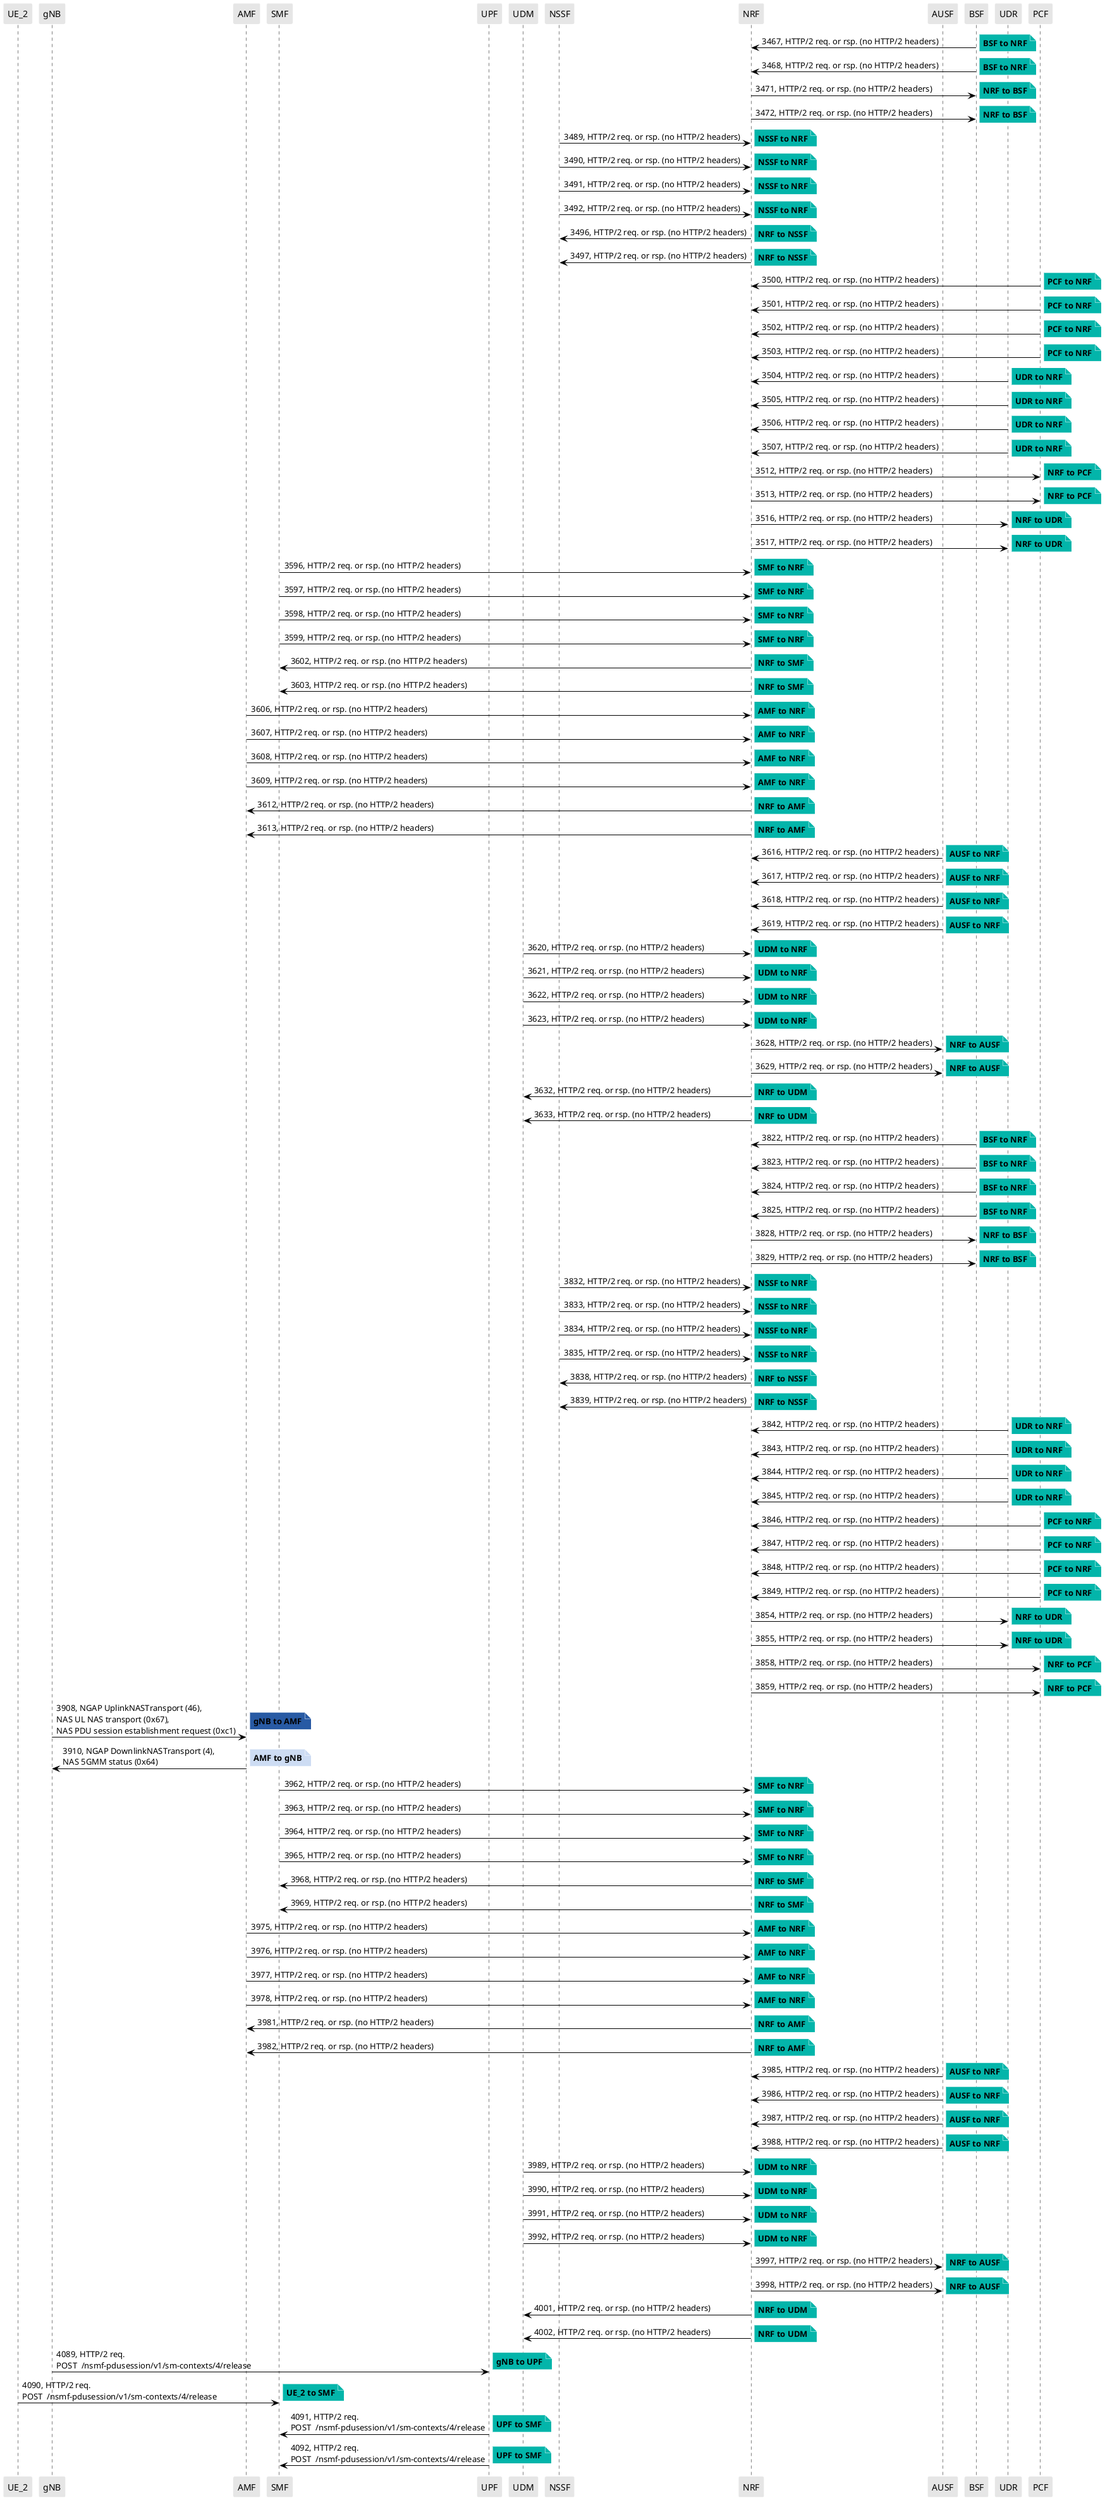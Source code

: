 @startuml
skinparam shadowing false
skinparam NoteBorderColor white
skinparam sequence {
    ArrowColor black
    LifeLineBorderColor black
    LifeLineBackgroundColor black
    ParticipantBorderColor white
    ParticipantBackgroundColor #e6e6e6
}
participant "UE_2"
participant "gNB"
participant "AMF"
participant "SMF"
participant "UPF"
participant "UDM"
participant "NSSF"
participant "NRF"
participant "AUSF"
participant "BSF"
participant "UDR"
participant "PCF"

"BSF" -> "NRF": 3467, HTTP/2 req. or rsp. (no HTTP/2 headers)

note right #03B5AA
**BSF to NRF**
end note

"BSF" -> "NRF": 3468, HTTP/2 req. or rsp. (no HTTP/2 headers)

note right #03B5AA
**BSF to NRF**
end note

"NRF" -> "BSF": 3471, HTTP/2 req. or rsp. (no HTTP/2 headers)

note right #03B5AA
**NRF to BSF**
end note

"NRF" -> "BSF": 3472, HTTP/2 req. or rsp. (no HTTP/2 headers)

note right #03B5AA
**NRF to BSF**
end note

"NSSF" -> "NRF": 3489, HTTP/2 req. or rsp. (no HTTP/2 headers)

note right #03B5AA
**NSSF to NRF**
end note

"NSSF" -> "NRF": 3490, HTTP/2 req. or rsp. (no HTTP/2 headers)

note right #03B5AA
**NSSF to NRF**
end note

"NSSF" -> "NRF": 3491, HTTP/2 req. or rsp. (no HTTP/2 headers)

note right #03B5AA
**NSSF to NRF**
end note

"NSSF" -> "NRF": 3492, HTTP/2 req. or rsp. (no HTTP/2 headers)

note right #03B5AA
**NSSF to NRF**
end note

"NRF" -> "NSSF": 3496, HTTP/2 req. or rsp. (no HTTP/2 headers)

note right #03B5AA
**NRF to NSSF**
end note

"NRF" -> "NSSF": 3497, HTTP/2 req. or rsp. (no HTTP/2 headers)

note right #03B5AA
**NRF to NSSF**
end note

"PCF" -> "NRF": 3500, HTTP/2 req. or rsp. (no HTTP/2 headers)

note right #03B5AA
**PCF to NRF**
end note

"PCF" -> "NRF": 3501, HTTP/2 req. or rsp. (no HTTP/2 headers)

note right #03B5AA
**PCF to NRF**
end note

"PCF" -> "NRF": 3502, HTTP/2 req. or rsp. (no HTTP/2 headers)

note right #03B5AA
**PCF to NRF**
end note

"PCF" -> "NRF": 3503, HTTP/2 req. or rsp. (no HTTP/2 headers)

note right #03B5AA
**PCF to NRF**
end note

"UDR" -> "NRF": 3504, HTTP/2 req. or rsp. (no HTTP/2 headers)

note right #03B5AA
**UDR to NRF**
end note

"UDR" -> "NRF": 3505, HTTP/2 req. or rsp. (no HTTP/2 headers)

note right #03B5AA
**UDR to NRF**
end note

"UDR" -> "NRF": 3506, HTTP/2 req. or rsp. (no HTTP/2 headers)

note right #03B5AA
**UDR to NRF**
end note

"UDR" -> "NRF": 3507, HTTP/2 req. or rsp. (no HTTP/2 headers)

note right #03B5AA
**UDR to NRF**
end note

"NRF" -> "PCF": 3512, HTTP/2 req. or rsp. (no HTTP/2 headers)

note right #03B5AA
**NRF to PCF**
end note

"NRF" -> "PCF": 3513, HTTP/2 req. or rsp. (no HTTP/2 headers)

note right #03B5AA
**NRF to PCF**
end note

"NRF" -> "UDR": 3516, HTTP/2 req. or rsp. (no HTTP/2 headers)

note right #03B5AA
**NRF to UDR**
end note

"NRF" -> "UDR": 3517, HTTP/2 req. or rsp. (no HTTP/2 headers)

note right #03B5AA
**NRF to UDR**
end note

"SMF" -> "NRF": 3596, HTTP/2 req. or rsp. (no HTTP/2 headers)

note right #03B5AA
**SMF to NRF**
end note

"SMF" -> "NRF": 3597, HTTP/2 req. or rsp. (no HTTP/2 headers)

note right #03B5AA
**SMF to NRF**
end note

"SMF" -> "NRF": 3598, HTTP/2 req. or rsp. (no HTTP/2 headers)

note right #03B5AA
**SMF to NRF**
end note

"SMF" -> "NRF": 3599, HTTP/2 req. or rsp. (no HTTP/2 headers)

note right #03B5AA
**SMF to NRF**
end note

"NRF" -> "SMF": 3602, HTTP/2 req. or rsp. (no HTTP/2 headers)

note right #03B5AA
**NRF to SMF**
end note

"NRF" -> "SMF": 3603, HTTP/2 req. or rsp. (no HTTP/2 headers)

note right #03B5AA
**NRF to SMF**
end note

"AMF" -> "NRF": 3606, HTTP/2 req. or rsp. (no HTTP/2 headers)

note right #03B5AA
**AMF to NRF**
end note

"AMF" -> "NRF": 3607, HTTP/2 req. or rsp. (no HTTP/2 headers)

note right #03B5AA
**AMF to NRF**
end note

"AMF" -> "NRF": 3608, HTTP/2 req. or rsp. (no HTTP/2 headers)

note right #03B5AA
**AMF to NRF**
end note

"AMF" -> "NRF": 3609, HTTP/2 req. or rsp. (no HTTP/2 headers)

note right #03B5AA
**AMF to NRF**
end note

"NRF" -> "AMF": 3612, HTTP/2 req. or rsp. (no HTTP/2 headers)

note right #03B5AA
**NRF to AMF**
end note

"NRF" -> "AMF": 3613, HTTP/2 req. or rsp. (no HTTP/2 headers)

note right #03B5AA
**NRF to AMF**
end note

"AUSF" -> "NRF": 3616, HTTP/2 req. or rsp. (no HTTP/2 headers)

note right #03B5AA
**AUSF to NRF**
end note

"AUSF" -> "NRF": 3617, HTTP/2 req. or rsp. (no HTTP/2 headers)

note right #03B5AA
**AUSF to NRF**
end note

"AUSF" -> "NRF": 3618, HTTP/2 req. or rsp. (no HTTP/2 headers)

note right #03B5AA
**AUSF to NRF**
end note

"AUSF" -> "NRF": 3619, HTTP/2 req. or rsp. (no HTTP/2 headers)

note right #03B5AA
**AUSF to NRF**
end note

"UDM" -> "NRF": 3620, HTTP/2 req. or rsp. (no HTTP/2 headers)

note right #03B5AA
**UDM to NRF**
end note

"UDM" -> "NRF": 3621, HTTP/2 req. or rsp. (no HTTP/2 headers)

note right #03B5AA
**UDM to NRF**
end note

"UDM" -> "NRF": 3622, HTTP/2 req. or rsp. (no HTTP/2 headers)

note right #03B5AA
**UDM to NRF**
end note

"UDM" -> "NRF": 3623, HTTP/2 req. or rsp. (no HTTP/2 headers)

note right #03B5AA
**UDM to NRF**
end note

"NRF" -> "AUSF": 3628, HTTP/2 req. or rsp. (no HTTP/2 headers)

note right #03B5AA
**NRF to AUSF**
end note

"NRF" -> "AUSF": 3629, HTTP/2 req. or rsp. (no HTTP/2 headers)

note right #03B5AA
**NRF to AUSF**
end note

"NRF" -> "UDM": 3632, HTTP/2 req. or rsp. (no HTTP/2 headers)

note right #03B5AA
**NRF to UDM**
end note

"NRF" -> "UDM": 3633, HTTP/2 req. or rsp. (no HTTP/2 headers)

note right #03B5AA
**NRF to UDM**
end note

"BSF" -> "NRF": 3822, HTTP/2 req. or rsp. (no HTTP/2 headers)

note right #03B5AA
**BSF to NRF**
end note

"BSF" -> "NRF": 3823, HTTP/2 req. or rsp. (no HTTP/2 headers)

note right #03B5AA
**BSF to NRF**
end note

"BSF" -> "NRF": 3824, HTTP/2 req. or rsp. (no HTTP/2 headers)

note right #03B5AA
**BSF to NRF**
end note

"BSF" -> "NRF": 3825, HTTP/2 req. or rsp. (no HTTP/2 headers)

note right #03B5AA
**BSF to NRF**
end note

"NRF" -> "BSF": 3828, HTTP/2 req. or rsp. (no HTTP/2 headers)

note right #03B5AA
**NRF to BSF**
end note

"NRF" -> "BSF": 3829, HTTP/2 req. or rsp. (no HTTP/2 headers)

note right #03B5AA
**NRF to BSF**
end note

"NSSF" -> "NRF": 3832, HTTP/2 req. or rsp. (no HTTP/2 headers)

note right #03B5AA
**NSSF to NRF**
end note

"NSSF" -> "NRF": 3833, HTTP/2 req. or rsp. (no HTTP/2 headers)

note right #03B5AA
**NSSF to NRF**
end note

"NSSF" -> "NRF": 3834, HTTP/2 req. or rsp. (no HTTP/2 headers)

note right #03B5AA
**NSSF to NRF**
end note

"NSSF" -> "NRF": 3835, HTTP/2 req. or rsp. (no HTTP/2 headers)

note right #03B5AA
**NSSF to NRF**
end note

"NRF" -> "NSSF": 3838, HTTP/2 req. or rsp. (no HTTP/2 headers)

note right #03B5AA
**NRF to NSSF**
end note

"NRF" -> "NSSF": 3839, HTTP/2 req. or rsp. (no HTTP/2 headers)

note right #03B5AA
**NRF to NSSF**
end note

"UDR" -> "NRF": 3842, HTTP/2 req. or rsp. (no HTTP/2 headers)

note right #03B5AA
**UDR to NRF**
end note

"UDR" -> "NRF": 3843, HTTP/2 req. or rsp. (no HTTP/2 headers)

note right #03B5AA
**UDR to NRF**
end note

"UDR" -> "NRF": 3844, HTTP/2 req. or rsp. (no HTTP/2 headers)

note right #03B5AA
**UDR to NRF**
end note

"UDR" -> "NRF": 3845, HTTP/2 req. or rsp. (no HTTP/2 headers)

note right #03B5AA
**UDR to NRF**
end note

"PCF" -> "NRF": 3846, HTTP/2 req. or rsp. (no HTTP/2 headers)

note right #03B5AA
**PCF to NRF**
end note

"PCF" -> "NRF": 3847, HTTP/2 req. or rsp. (no HTTP/2 headers)

note right #03B5AA
**PCF to NRF**
end note

"PCF" -> "NRF": 3848, HTTP/2 req. or rsp. (no HTTP/2 headers)

note right #03B5AA
**PCF to NRF**
end note

"PCF" -> "NRF": 3849, HTTP/2 req. or rsp. (no HTTP/2 headers)

note right #03B5AA
**PCF to NRF**
end note

"NRF" -> "UDR": 3854, HTTP/2 req. or rsp. (no HTTP/2 headers)

note right #03B5AA
**NRF to UDR**
end note

"NRF" -> "UDR": 3855, HTTP/2 req. or rsp. (no HTTP/2 headers)

note right #03B5AA
**NRF to UDR**
end note

"NRF" -> "PCF": 3858, HTTP/2 req. or rsp. (no HTTP/2 headers)

note right #03B5AA
**NRF to PCF**
end note

"NRF" -> "PCF": 3859, HTTP/2 req. or rsp. (no HTTP/2 headers)

note right #03B5AA
**NRF to PCF**
end note

"gNB" -> "AMF": 3908, NGAP UplinkNASTransport (46),\nNAS UL NAS transport (0x67),\nNAS PDU session establishment request (0xc1)

note right #285AA4
**gNB to AMF**
end note

"AMF" -> "gNB": 3910, NGAP DownlinkNASTransport (4),\nNAS 5GMM status (0x64)

note right #CDDCF3
**AMF to gNB**
end note

"SMF" -> "NRF": 3962, HTTP/2 req. or rsp. (no HTTP/2 headers)

note right #03B5AA
**SMF to NRF**
end note

"SMF" -> "NRF": 3963, HTTP/2 req. or rsp. (no HTTP/2 headers)

note right #03B5AA
**SMF to NRF**
end note

"SMF" -> "NRF": 3964, HTTP/2 req. or rsp. (no HTTP/2 headers)

note right #03B5AA
**SMF to NRF**
end note

"SMF" -> "NRF": 3965, HTTP/2 req. or rsp. (no HTTP/2 headers)

note right #03B5AA
**SMF to NRF**
end note

"NRF" -> "SMF": 3968, HTTP/2 req. or rsp. (no HTTP/2 headers)

note right #03B5AA
**NRF to SMF**
end note

"NRF" -> "SMF": 3969, HTTP/2 req. or rsp. (no HTTP/2 headers)

note right #03B5AA
**NRF to SMF**
end note

"AMF" -> "NRF": 3975, HTTP/2 req. or rsp. (no HTTP/2 headers)

note right #03B5AA
**AMF to NRF**
end note

"AMF" -> "NRF": 3976, HTTP/2 req. or rsp. (no HTTP/2 headers)

note right #03B5AA
**AMF to NRF**
end note

"AMF" -> "NRF": 3977, HTTP/2 req. or rsp. (no HTTP/2 headers)

note right #03B5AA
**AMF to NRF**
end note

"AMF" -> "NRF": 3978, HTTP/2 req. or rsp. (no HTTP/2 headers)

note right #03B5AA
**AMF to NRF**
end note

"NRF" -> "AMF": 3981, HTTP/2 req. or rsp. (no HTTP/2 headers)

note right #03B5AA
**NRF to AMF**
end note

"NRF" -> "AMF": 3982, HTTP/2 req. or rsp. (no HTTP/2 headers)

note right #03B5AA
**NRF to AMF**
end note

"AUSF" -> "NRF": 3985, HTTP/2 req. or rsp. (no HTTP/2 headers)

note right #03B5AA
**AUSF to NRF**
end note

"AUSF" -> "NRF": 3986, HTTP/2 req. or rsp. (no HTTP/2 headers)

note right #03B5AA
**AUSF to NRF**
end note

"AUSF" -> "NRF": 3987, HTTP/2 req. or rsp. (no HTTP/2 headers)

note right #03B5AA
**AUSF to NRF**
end note

"AUSF" -> "NRF": 3988, HTTP/2 req. or rsp. (no HTTP/2 headers)

note right #03B5AA
**AUSF to NRF**
end note

"UDM" -> "NRF": 3989, HTTP/2 req. or rsp. (no HTTP/2 headers)

note right #03B5AA
**UDM to NRF**
end note

"UDM" -> "NRF": 3990, HTTP/2 req. or rsp. (no HTTP/2 headers)

note right #03B5AA
**UDM to NRF**
end note

"UDM" -> "NRF": 3991, HTTP/2 req. or rsp. (no HTTP/2 headers)

note right #03B5AA
**UDM to NRF**
end note

"UDM" -> "NRF": 3992, HTTP/2 req. or rsp. (no HTTP/2 headers)

note right #03B5AA
**UDM to NRF**
end note

"NRF" -> "AUSF": 3997, HTTP/2 req. or rsp. (no HTTP/2 headers)

note right #03B5AA
**NRF to AUSF**
end note

"NRF" -> "AUSF": 3998, HTTP/2 req. or rsp. (no HTTP/2 headers)

note right #03B5AA
**NRF to AUSF**
end note

"NRF" -> "UDM": 4001, HTTP/2 req. or rsp. (no HTTP/2 headers)

note right #03B5AA
**NRF to UDM**
end note

"NRF" -> "UDM": 4002, HTTP/2 req. or rsp. (no HTTP/2 headers)

note right #03B5AA
**NRF to UDM**
end note

"gNB" -> "UPF": 4089, HTTP/2 req.\nPOST  /nsmf-pdusession/v1/sm-contexts/4/release

note right #03B5AA
**gNB to UPF**
end note

"UE_2" -> "SMF": 4090, HTTP/2 req.\nPOST  /nsmf-pdusession/v1/sm-contexts/4/release

note right #03B5AA
**UE_2 to SMF**
end note

"UPF" -> "SMF": 4091, HTTP/2 req.\nPOST  /nsmf-pdusession/v1/sm-contexts/4/release

note right #03B5AA
**UPF to SMF**
end note

"UPF" -> "SMF": 4092, HTTP/2 req.\nPOST  /nsmf-pdusession/v1/sm-contexts/4/release

note right #03B5AA
**UPF to SMF**
end note

@enduml
